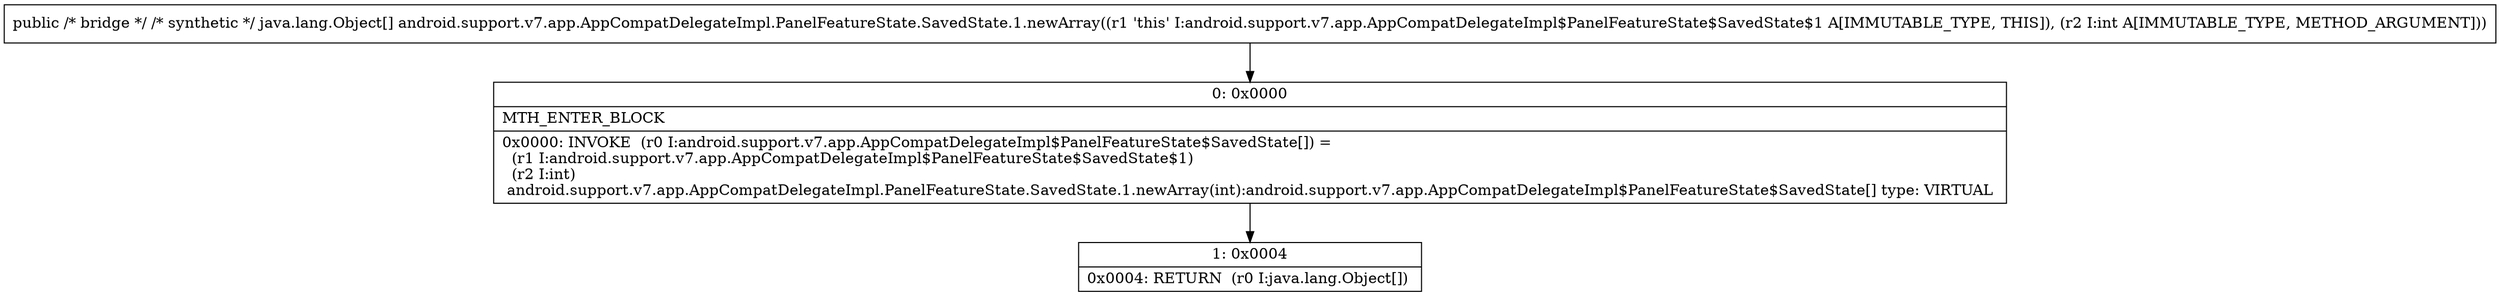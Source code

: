 digraph "CFG forandroid.support.v7.app.AppCompatDelegateImpl.PanelFeatureState.SavedState.1.newArray(I)[Ljava\/lang\/Object;" {
Node_0 [shape=record,label="{0\:\ 0x0000|MTH_ENTER_BLOCK\l|0x0000: INVOKE  (r0 I:android.support.v7.app.AppCompatDelegateImpl$PanelFeatureState$SavedState[]) = \l  (r1 I:android.support.v7.app.AppCompatDelegateImpl$PanelFeatureState$SavedState$1)\l  (r2 I:int)\l android.support.v7.app.AppCompatDelegateImpl.PanelFeatureState.SavedState.1.newArray(int):android.support.v7.app.AppCompatDelegateImpl$PanelFeatureState$SavedState[] type: VIRTUAL \l}"];
Node_1 [shape=record,label="{1\:\ 0x0004|0x0004: RETURN  (r0 I:java.lang.Object[]) \l}"];
MethodNode[shape=record,label="{public \/* bridge *\/ \/* synthetic *\/ java.lang.Object[] android.support.v7.app.AppCompatDelegateImpl.PanelFeatureState.SavedState.1.newArray((r1 'this' I:android.support.v7.app.AppCompatDelegateImpl$PanelFeatureState$SavedState$1 A[IMMUTABLE_TYPE, THIS]), (r2 I:int A[IMMUTABLE_TYPE, METHOD_ARGUMENT])) }"];
MethodNode -> Node_0;
Node_0 -> Node_1;
}

